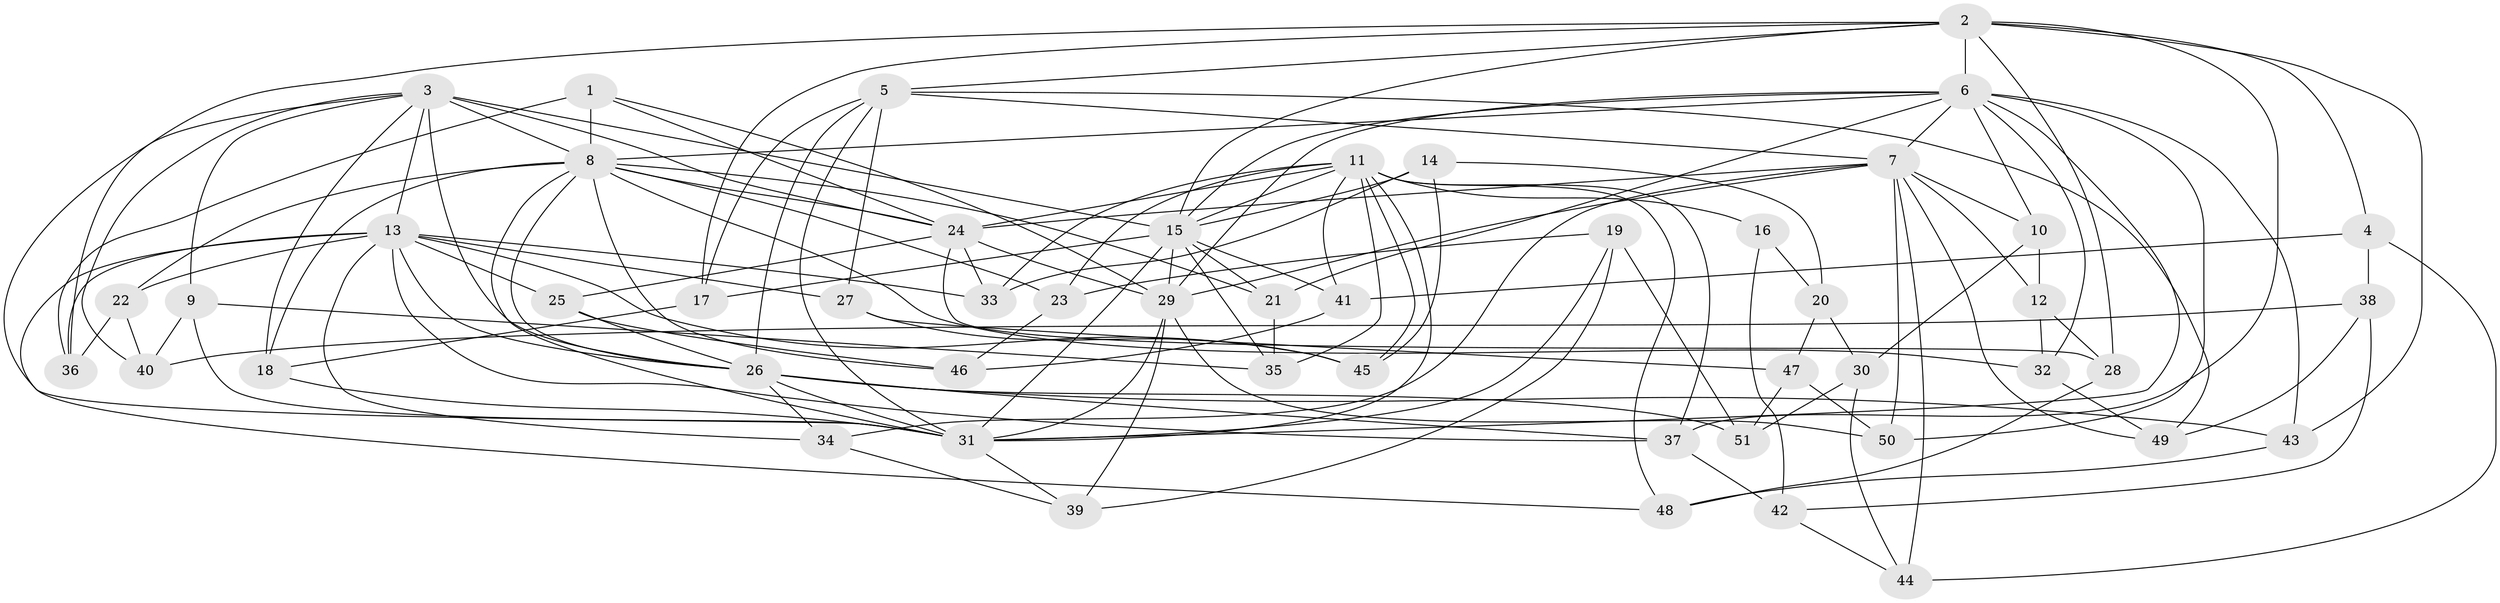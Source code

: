 // original degree distribution, {4: 1.0}
// Generated by graph-tools (version 1.1) at 2025/38/03/09/25 02:38:16]
// undirected, 51 vertices, 141 edges
graph export_dot {
graph [start="1"]
  node [color=gray90,style=filled];
  1;
  2;
  3;
  4;
  5;
  6;
  7;
  8;
  9;
  10;
  11;
  12;
  13;
  14;
  15;
  16;
  17;
  18;
  19;
  20;
  21;
  22;
  23;
  24;
  25;
  26;
  27;
  28;
  29;
  30;
  31;
  32;
  33;
  34;
  35;
  36;
  37;
  38;
  39;
  40;
  41;
  42;
  43;
  44;
  45;
  46;
  47;
  48;
  49;
  50;
  51;
  1 -- 8 [weight=1.0];
  1 -- 24 [weight=1.0];
  1 -- 29 [weight=1.0];
  1 -- 36 [weight=1.0];
  2 -- 4 [weight=1.0];
  2 -- 5 [weight=1.0];
  2 -- 6 [weight=2.0];
  2 -- 15 [weight=2.0];
  2 -- 17 [weight=1.0];
  2 -- 28 [weight=1.0];
  2 -- 36 [weight=1.0];
  2 -- 37 [weight=1.0];
  2 -- 43 [weight=2.0];
  3 -- 8 [weight=1.0];
  3 -- 9 [weight=1.0];
  3 -- 13 [weight=1.0];
  3 -- 15 [weight=1.0];
  3 -- 18 [weight=1.0];
  3 -- 24 [weight=2.0];
  3 -- 26 [weight=1.0];
  3 -- 31 [weight=1.0];
  3 -- 40 [weight=1.0];
  4 -- 38 [weight=1.0];
  4 -- 41 [weight=1.0];
  4 -- 44 [weight=1.0];
  5 -- 7 [weight=1.0];
  5 -- 17 [weight=1.0];
  5 -- 26 [weight=2.0];
  5 -- 27 [weight=1.0];
  5 -- 31 [weight=1.0];
  5 -- 49 [weight=1.0];
  6 -- 7 [weight=1.0];
  6 -- 8 [weight=1.0];
  6 -- 10 [weight=1.0];
  6 -- 15 [weight=1.0];
  6 -- 21 [weight=1.0];
  6 -- 29 [weight=1.0];
  6 -- 31 [weight=1.0];
  6 -- 32 [weight=1.0];
  6 -- 43 [weight=1.0];
  6 -- 50 [weight=1.0];
  7 -- 10 [weight=1.0];
  7 -- 12 [weight=1.0];
  7 -- 24 [weight=1.0];
  7 -- 29 [weight=1.0];
  7 -- 34 [weight=1.0];
  7 -- 44 [weight=1.0];
  7 -- 49 [weight=1.0];
  7 -- 50 [weight=1.0];
  8 -- 18 [weight=1.0];
  8 -- 21 [weight=1.0];
  8 -- 22 [weight=1.0];
  8 -- 23 [weight=1.0];
  8 -- 24 [weight=1.0];
  8 -- 26 [weight=1.0];
  8 -- 31 [weight=1.0];
  8 -- 32 [weight=1.0];
  8 -- 46 [weight=1.0];
  9 -- 31 [weight=1.0];
  9 -- 35 [weight=1.0];
  9 -- 40 [weight=1.0];
  10 -- 12 [weight=1.0];
  10 -- 30 [weight=1.0];
  11 -- 15 [weight=1.0];
  11 -- 16 [weight=2.0];
  11 -- 23 [weight=1.0];
  11 -- 24 [weight=1.0];
  11 -- 31 [weight=1.0];
  11 -- 33 [weight=1.0];
  11 -- 35 [weight=1.0];
  11 -- 37 [weight=1.0];
  11 -- 41 [weight=1.0];
  11 -- 45 [weight=1.0];
  11 -- 48 [weight=1.0];
  12 -- 28 [weight=1.0];
  12 -- 32 [weight=1.0];
  13 -- 22 [weight=1.0];
  13 -- 25 [weight=1.0];
  13 -- 26 [weight=1.0];
  13 -- 27 [weight=1.0];
  13 -- 33 [weight=1.0];
  13 -- 34 [weight=1.0];
  13 -- 36 [weight=1.0];
  13 -- 37 [weight=2.0];
  13 -- 45 [weight=1.0];
  13 -- 48 [weight=1.0];
  14 -- 15 [weight=1.0];
  14 -- 20 [weight=1.0];
  14 -- 33 [weight=1.0];
  14 -- 45 [weight=1.0];
  15 -- 17 [weight=1.0];
  15 -- 21 [weight=1.0];
  15 -- 29 [weight=1.0];
  15 -- 31 [weight=1.0];
  15 -- 35 [weight=1.0];
  15 -- 41 [weight=1.0];
  16 -- 20 [weight=1.0];
  16 -- 42 [weight=1.0];
  17 -- 18 [weight=1.0];
  18 -- 31 [weight=1.0];
  19 -- 23 [weight=1.0];
  19 -- 31 [weight=1.0];
  19 -- 39 [weight=1.0];
  19 -- 51 [weight=1.0];
  20 -- 30 [weight=1.0];
  20 -- 47 [weight=1.0];
  21 -- 35 [weight=1.0];
  22 -- 36 [weight=1.0];
  22 -- 40 [weight=1.0];
  23 -- 46 [weight=1.0];
  24 -- 25 [weight=1.0];
  24 -- 28 [weight=1.0];
  24 -- 29 [weight=1.0];
  24 -- 33 [weight=1.0];
  25 -- 26 [weight=1.0];
  25 -- 46 [weight=1.0];
  26 -- 31 [weight=1.0];
  26 -- 34 [weight=1.0];
  26 -- 37 [weight=1.0];
  26 -- 43 [weight=2.0];
  26 -- 51 [weight=1.0];
  27 -- 45 [weight=1.0];
  27 -- 47 [weight=1.0];
  28 -- 48 [weight=1.0];
  29 -- 31 [weight=1.0];
  29 -- 39 [weight=1.0];
  29 -- 50 [weight=1.0];
  30 -- 44 [weight=1.0];
  30 -- 51 [weight=1.0];
  31 -- 39 [weight=1.0];
  32 -- 49 [weight=1.0];
  34 -- 39 [weight=1.0];
  37 -- 42 [weight=1.0];
  38 -- 40 [weight=1.0];
  38 -- 42 [weight=1.0];
  38 -- 49 [weight=1.0];
  41 -- 46 [weight=1.0];
  42 -- 44 [weight=1.0];
  43 -- 48 [weight=1.0];
  47 -- 50 [weight=1.0];
  47 -- 51 [weight=1.0];
}
